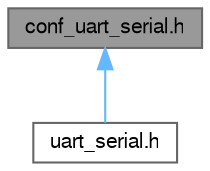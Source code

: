 digraph "conf_uart_serial.h"
{
 // LATEX_PDF_SIZE
  bgcolor="transparent";
  edge [fontname=FreeSans,fontsize=10,labelfontname=FreeSans,labelfontsize=10];
  node [fontname=FreeSans,fontsize=10,shape=box,height=0.2,width=0.4];
  Node1 [label="conf_uart_serial.h",height=0.2,width=0.4,color="gray40", fillcolor="grey60", style="filled", fontcolor="black",tooltip="USART Serial Configuration."];
  Node1 -> Node2 [dir="back",color="steelblue1",style="solid"];
  Node2 [label="uart_serial.h",height=0.2,width=0.4,color="grey40", fillcolor="white", style="filled",URL="$uart__serial_8h.html",tooltip="Uart Serial for SAM."];
}
